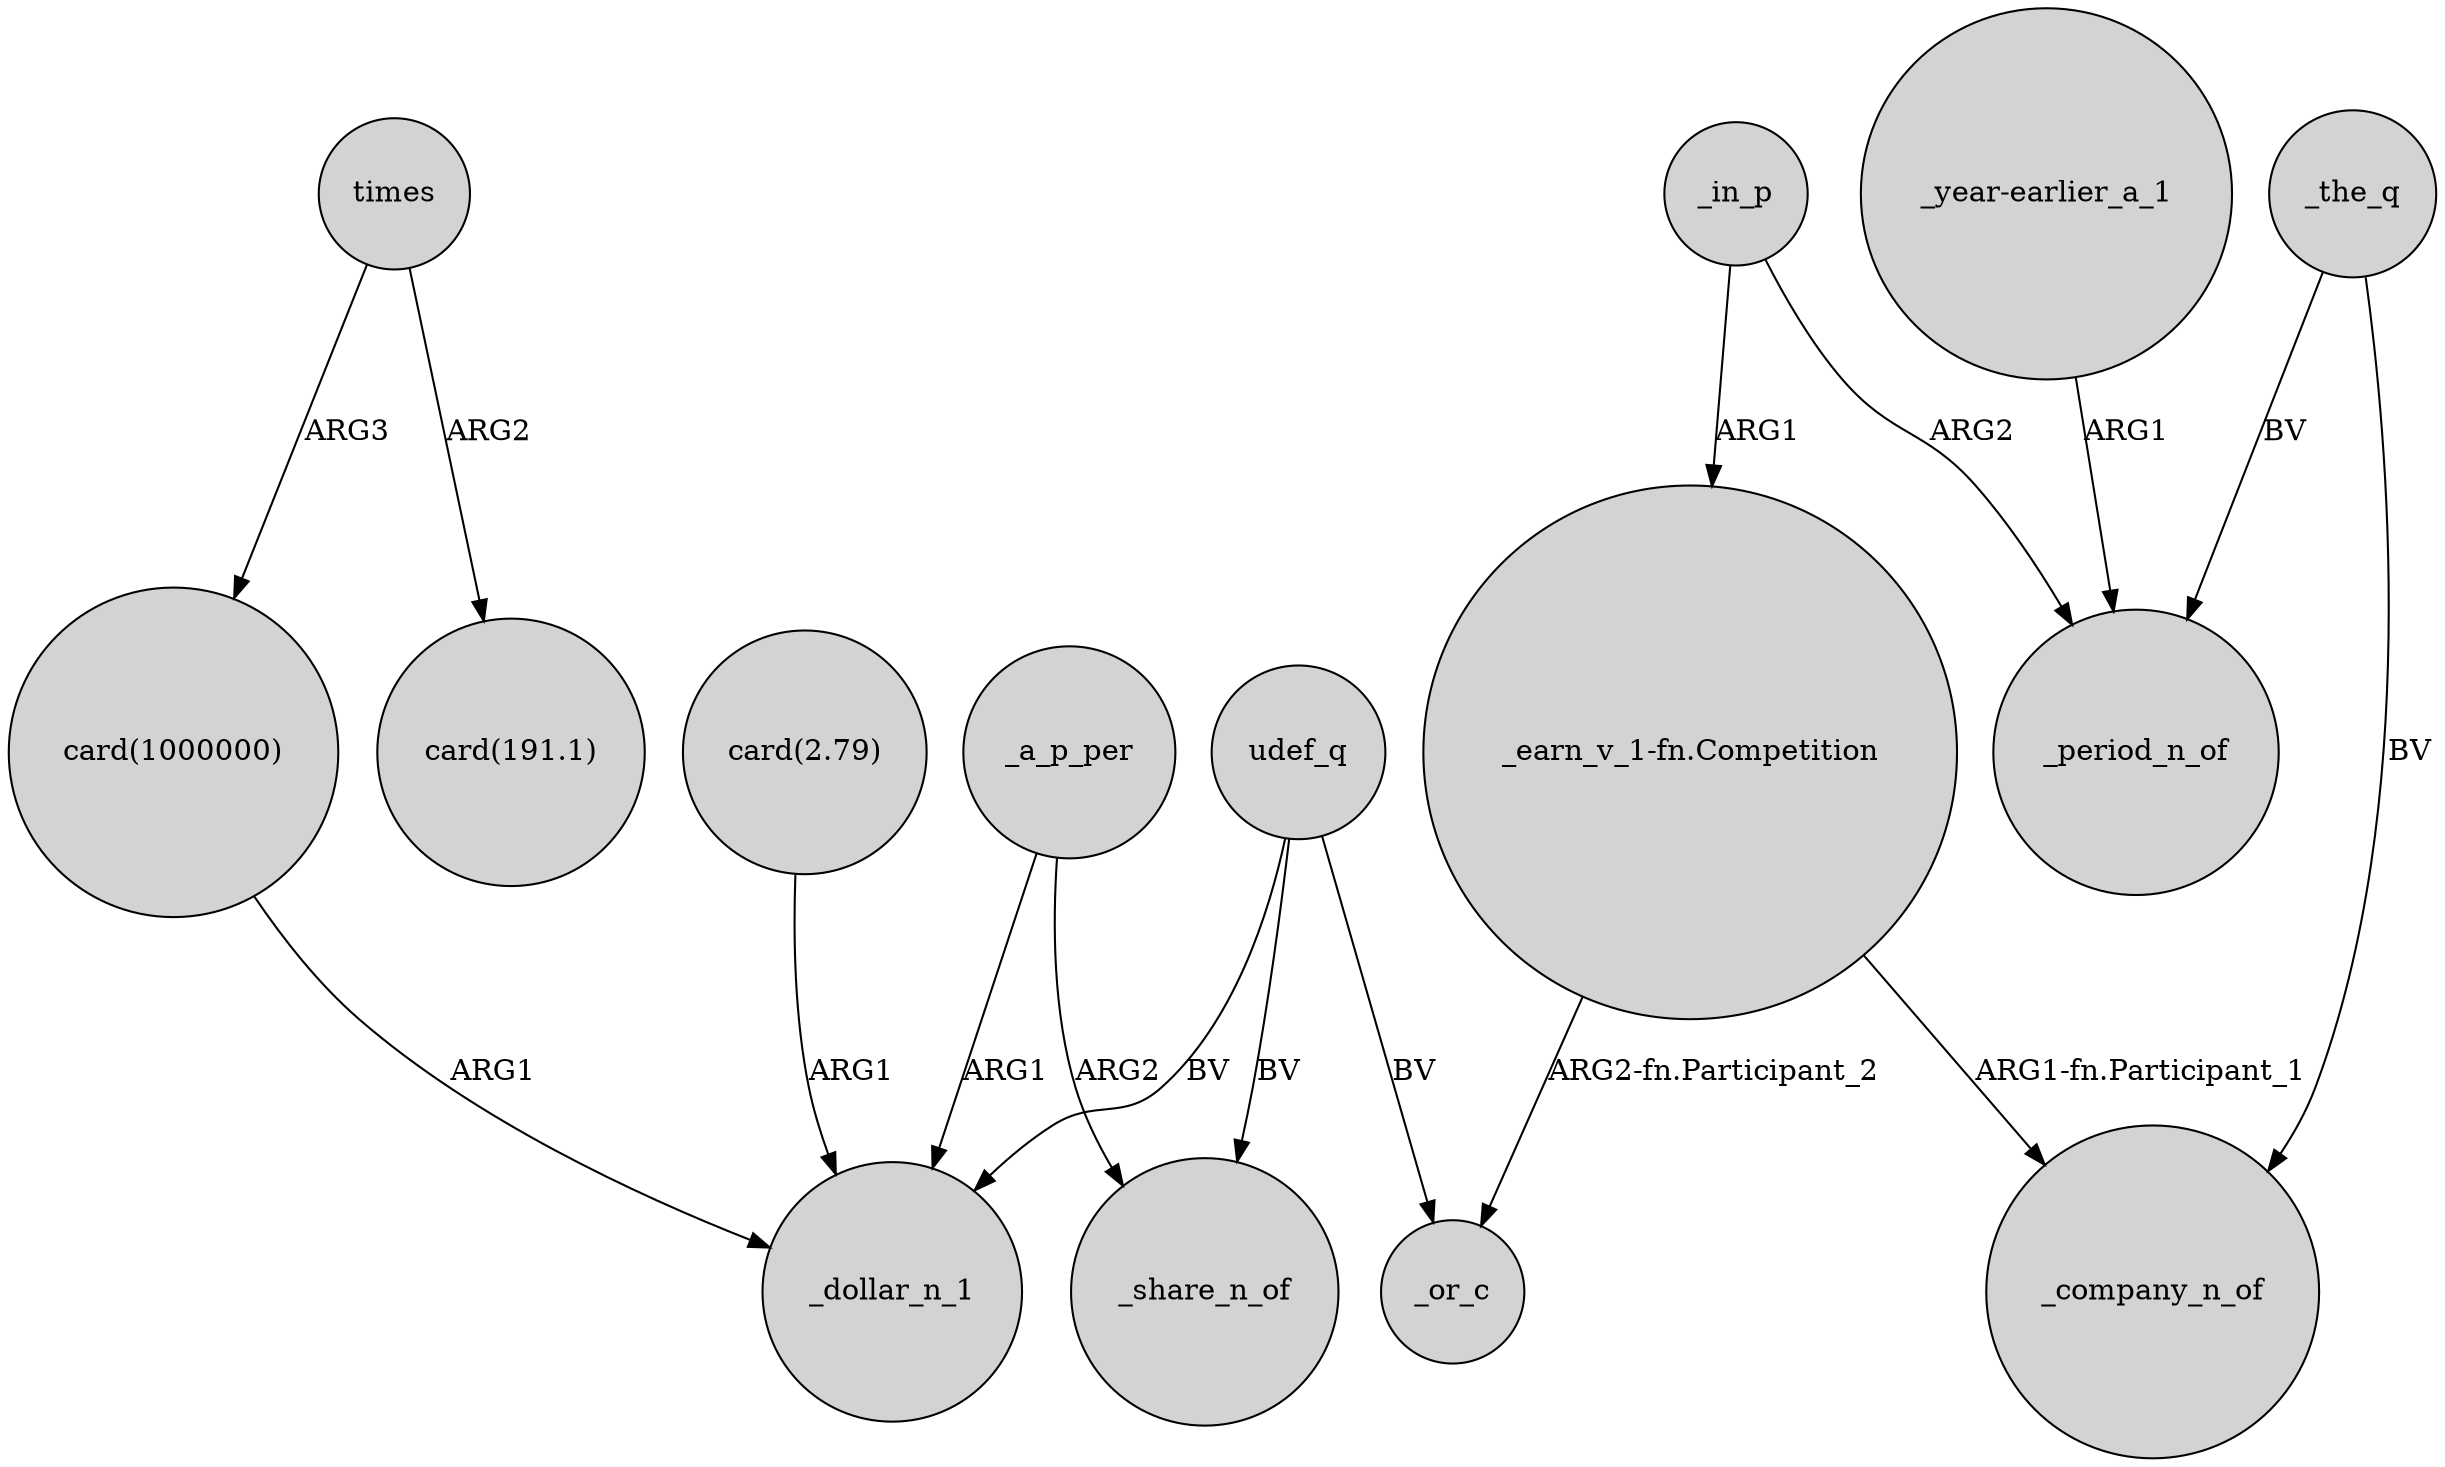 digraph {
	node [shape=circle style=filled]
	times -> "card(1000000)" [label=ARG3]
	_a_p_per -> _share_n_of [label=ARG2]
	times -> "card(191.1)" [label=ARG2]
	"card(2.79)" -> _dollar_n_1 [label=ARG1]
	udef_q -> _share_n_of [label=BV]
	_the_q -> _period_n_of [label=BV]
	udef_q -> _dollar_n_1 [label=BV]
	"_earn_v_1-fn.Competition" -> _or_c [label="ARG2-fn.Participant_2"]
	"card(1000000)" -> _dollar_n_1 [label=ARG1]
	udef_q -> _or_c [label=BV]
	_in_p -> "_earn_v_1-fn.Competition" [label=ARG1]
	_the_q -> _company_n_of [label=BV]
	_in_p -> _period_n_of [label=ARG2]
	_a_p_per -> _dollar_n_1 [label=ARG1]
	"_year-earlier_a_1" -> _period_n_of [label=ARG1]
	"_earn_v_1-fn.Competition" -> _company_n_of [label="ARG1-fn.Participant_1"]
}
